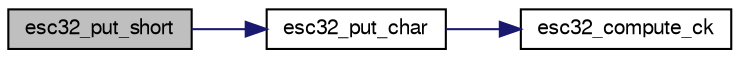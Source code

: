 digraph "esc32_put_short"
{
  edge [fontname="FreeSans",fontsize="10",labelfontname="FreeSans",labelfontsize="10"];
  node [fontname="FreeSans",fontsize="10",shape=record];
  rankdir="LR";
  Node1 [label="esc32_put_short",height=0.2,width=0.4,color="black", fillcolor="grey75", style="filled", fontcolor="black"];
  Node1 -> Node2 [color="midnightblue",fontsize="10",style="solid",fontname="FreeSans"];
  Node2 [label="esc32_put_char",height=0.2,width=0.4,color="black", fillcolor="white", style="filled",URL="$esc32_8c.html#afa5d15019c0277d9ade815d9954b8c8b"];
  Node2 -> Node3 [color="midnightblue",fontsize="10",style="solid",fontname="FreeSans"];
  Node3 [label="esc32_compute_ck",height=0.2,width=0.4,color="black", fillcolor="white", style="filled",URL="$esc32_8c.html#a88897b468177d67d2faa5249143ac02e"];
}
